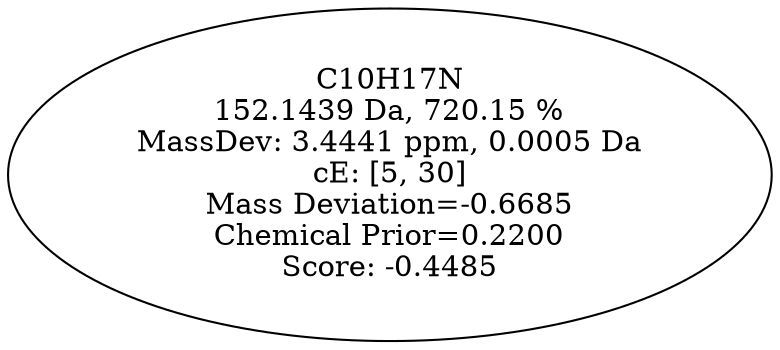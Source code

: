 strict digraph {
v1 [label="C10H17N\n152.1439 Da, 720.15 %\nMassDev: 3.4441 ppm, 0.0005 Da\ncE: [5, 30]\nMass Deviation=-0.6685\nChemical Prior=0.2200\nScore: -0.4485"];
}